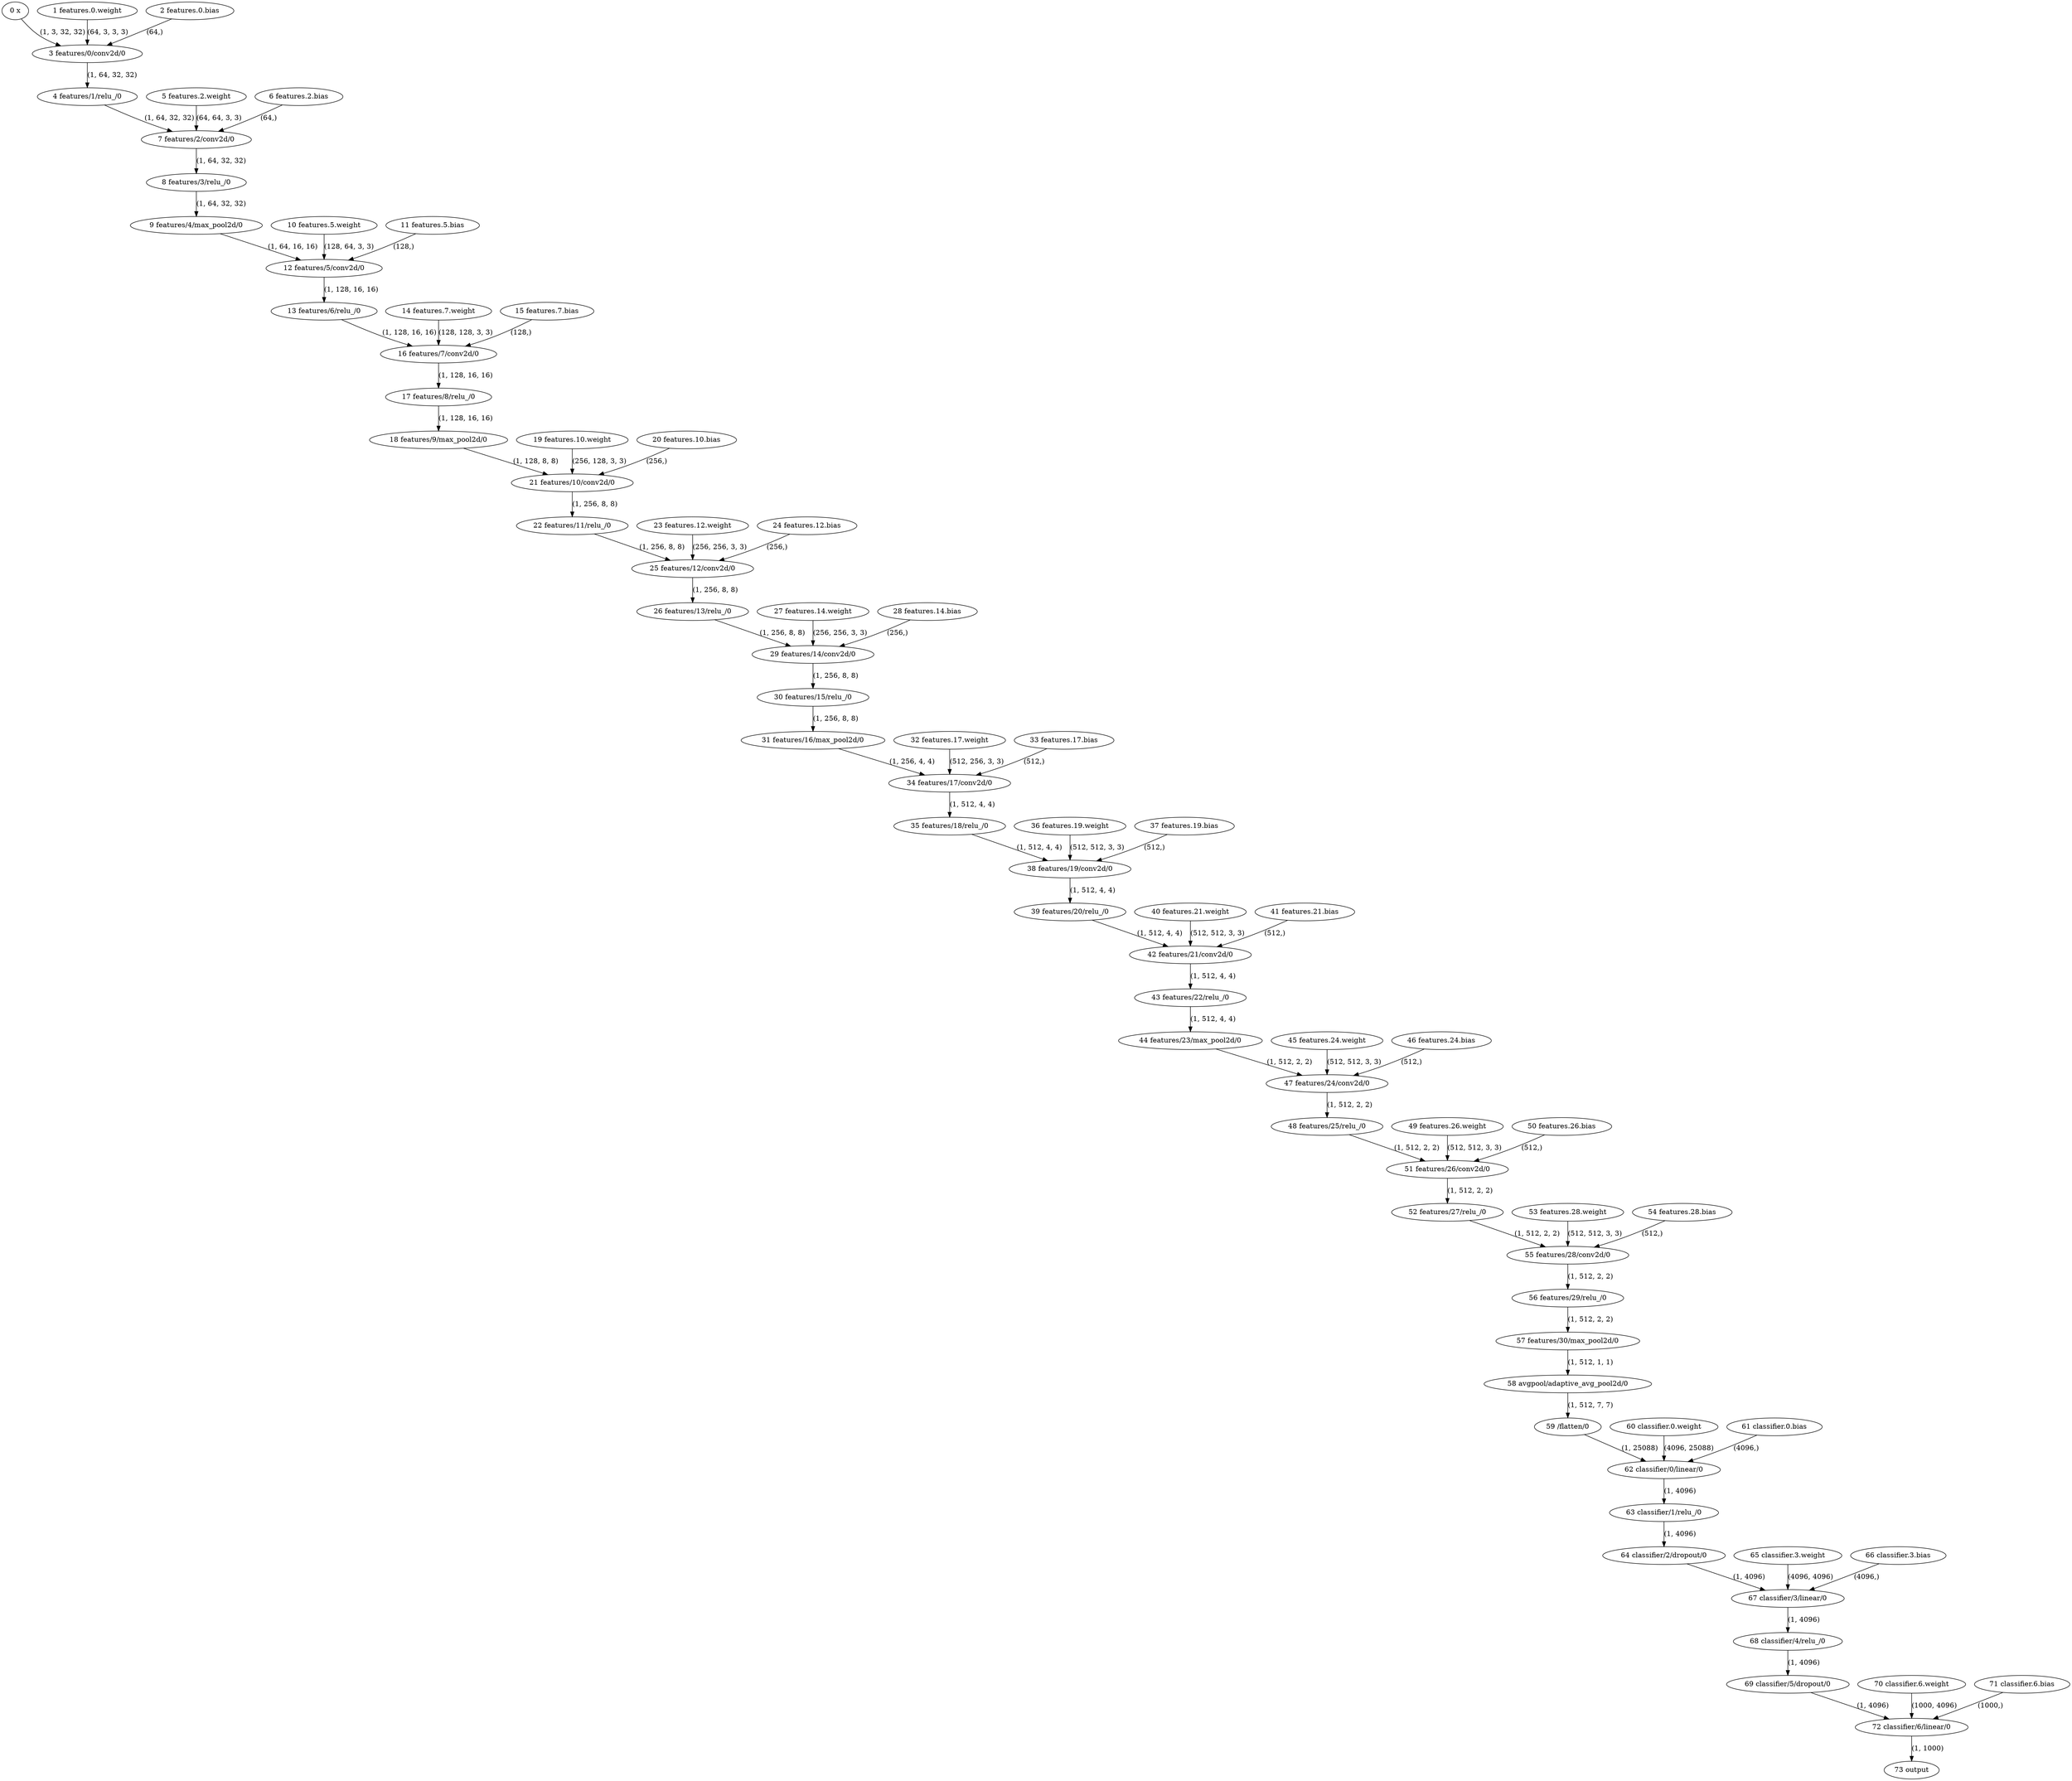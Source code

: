 strict digraph  {
"0 x" [id=0, type=nncf_model_input];
"1 features.0.weight" [id=1, type=nncf_model_const];
"2 features.0.bias" [id=2, type=nncf_model_const];
"3 features/0/conv2d/0" [id=3, type=conv2d];
"4 features/1/relu_/0" [id=4, type=relu_];
"5 features.2.weight" [id=5, type=nncf_model_const];
"6 features.2.bias" [id=6, type=nncf_model_const];
"7 features/2/conv2d/0" [id=7, type=conv2d];
"8 features/3/relu_/0" [id=8, type=relu_];
"9 features/4/max_pool2d/0" [id=9, type=max_pool2d];
"10 features.5.weight" [id=10, type=nncf_model_const];
"11 features.5.bias" [id=11, type=nncf_model_const];
"12 features/5/conv2d/0" [id=12, type=conv2d];
"13 features/6/relu_/0" [id=13, type=relu_];
"14 features.7.weight" [id=14, type=nncf_model_const];
"15 features.7.bias" [id=15, type=nncf_model_const];
"16 features/7/conv2d/0" [id=16, type=conv2d];
"17 features/8/relu_/0" [id=17, type=relu_];
"18 features/9/max_pool2d/0" [id=18, type=max_pool2d];
"19 features.10.weight" [id=19, type=nncf_model_const];
"20 features.10.bias" [id=20, type=nncf_model_const];
"21 features/10/conv2d/0" [id=21, type=conv2d];
"22 features/11/relu_/0" [id=22, type=relu_];
"23 features.12.weight" [id=23, type=nncf_model_const];
"24 features.12.bias" [id=24, type=nncf_model_const];
"25 features/12/conv2d/0" [id=25, type=conv2d];
"26 features/13/relu_/0" [id=26, type=relu_];
"27 features.14.weight" [id=27, type=nncf_model_const];
"28 features.14.bias" [id=28, type=nncf_model_const];
"29 features/14/conv2d/0" [id=29, type=conv2d];
"30 features/15/relu_/0" [id=30, type=relu_];
"31 features/16/max_pool2d/0" [id=31, type=max_pool2d];
"32 features.17.weight" [id=32, type=nncf_model_const];
"33 features.17.bias" [id=33, type=nncf_model_const];
"34 features/17/conv2d/0" [id=34, type=conv2d];
"35 features/18/relu_/0" [id=35, type=relu_];
"36 features.19.weight" [id=36, type=nncf_model_const];
"37 features.19.bias" [id=37, type=nncf_model_const];
"38 features/19/conv2d/0" [id=38, type=conv2d];
"39 features/20/relu_/0" [id=39, type=relu_];
"40 features.21.weight" [id=40, type=nncf_model_const];
"41 features.21.bias" [id=41, type=nncf_model_const];
"42 features/21/conv2d/0" [id=42, type=conv2d];
"43 features/22/relu_/0" [id=43, type=relu_];
"44 features/23/max_pool2d/0" [id=44, type=max_pool2d];
"45 features.24.weight" [id=45, type=nncf_model_const];
"46 features.24.bias" [id=46, type=nncf_model_const];
"47 features/24/conv2d/0" [id=47, type=conv2d];
"48 features/25/relu_/0" [id=48, type=relu_];
"49 features.26.weight" [id=49, type=nncf_model_const];
"50 features.26.bias" [id=50, type=nncf_model_const];
"51 features/26/conv2d/0" [id=51, type=conv2d];
"52 features/27/relu_/0" [id=52, type=relu_];
"53 features.28.weight" [id=53, type=nncf_model_const];
"54 features.28.bias" [id=54, type=nncf_model_const];
"55 features/28/conv2d/0" [id=55, type=conv2d];
"56 features/29/relu_/0" [id=56, type=relu_];
"57 features/30/max_pool2d/0" [id=57, type=max_pool2d];
"58 avgpool/adaptive_avg_pool2d/0" [id=58, type=adaptive_avg_pool2d];
"59 /flatten/0" [id=59, type=flatten];
"60 classifier.0.weight" [id=60, type=nncf_model_const];
"61 classifier.0.bias" [id=61, type=nncf_model_const];
"62 classifier/0/linear/0" [id=62, type=linear];
"63 classifier/1/relu_/0" [id=63, type=relu_];
"64 classifier/2/dropout/0" [id=64, type=dropout];
"65 classifier.3.weight" [id=65, type=nncf_model_const];
"66 classifier.3.bias" [id=66, type=nncf_model_const];
"67 classifier/3/linear/0" [id=67, type=linear];
"68 classifier/4/relu_/0" [id=68, type=relu_];
"69 classifier/5/dropout/0" [id=69, type=dropout];
"70 classifier.6.weight" [id=70, type=nncf_model_const];
"71 classifier.6.bias" [id=71, type=nncf_model_const];
"72 classifier/6/linear/0" [id=72, type=linear];
"73 output" [id=73, type=nncf_model_output];
"0 x" -> "3 features/0/conv2d/0"  [label="(1, 3, 32, 32)", style=solid];
"1 features.0.weight" -> "3 features/0/conv2d/0"  [label="(64, 3, 3, 3)", style=solid];
"2 features.0.bias" -> "3 features/0/conv2d/0"  [label="(64,)", style=solid];
"3 features/0/conv2d/0" -> "4 features/1/relu_/0"  [label="(1, 64, 32, 32)", style=solid];
"4 features/1/relu_/0" -> "7 features/2/conv2d/0"  [label="(1, 64, 32, 32)", style=solid];
"5 features.2.weight" -> "7 features/2/conv2d/0"  [label="(64, 64, 3, 3)", style=solid];
"6 features.2.bias" -> "7 features/2/conv2d/0"  [label="(64,)", style=solid];
"7 features/2/conv2d/0" -> "8 features/3/relu_/0"  [label="(1, 64, 32, 32)", style=solid];
"8 features/3/relu_/0" -> "9 features/4/max_pool2d/0"  [label="(1, 64, 32, 32)", style=solid];
"9 features/4/max_pool2d/0" -> "12 features/5/conv2d/0"  [label="(1, 64, 16, 16)", style=solid];
"10 features.5.weight" -> "12 features/5/conv2d/0"  [label="(128, 64, 3, 3)", style=solid];
"11 features.5.bias" -> "12 features/5/conv2d/0"  [label="(128,)", style=solid];
"12 features/5/conv2d/0" -> "13 features/6/relu_/0"  [label="(1, 128, 16, 16)", style=solid];
"13 features/6/relu_/0" -> "16 features/7/conv2d/0"  [label="(1, 128, 16, 16)", style=solid];
"14 features.7.weight" -> "16 features/7/conv2d/0"  [label="(128, 128, 3, 3)", style=solid];
"15 features.7.bias" -> "16 features/7/conv2d/0"  [label="(128,)", style=solid];
"16 features/7/conv2d/0" -> "17 features/8/relu_/0"  [label="(1, 128, 16, 16)", style=solid];
"17 features/8/relu_/0" -> "18 features/9/max_pool2d/0"  [label="(1, 128, 16, 16)", style=solid];
"18 features/9/max_pool2d/0" -> "21 features/10/conv2d/0"  [label="(1, 128, 8, 8)", style=solid];
"19 features.10.weight" -> "21 features/10/conv2d/0"  [label="(256, 128, 3, 3)", style=solid];
"20 features.10.bias" -> "21 features/10/conv2d/0"  [label="(256,)", style=solid];
"21 features/10/conv2d/0" -> "22 features/11/relu_/0"  [label="(1, 256, 8, 8)", style=solid];
"22 features/11/relu_/0" -> "25 features/12/conv2d/0"  [label="(1, 256, 8, 8)", style=solid];
"23 features.12.weight" -> "25 features/12/conv2d/0"  [label="(256, 256, 3, 3)", style=solid];
"24 features.12.bias" -> "25 features/12/conv2d/0"  [label="(256,)", style=solid];
"25 features/12/conv2d/0" -> "26 features/13/relu_/0"  [label="(1, 256, 8, 8)", style=solid];
"26 features/13/relu_/0" -> "29 features/14/conv2d/0"  [label="(1, 256, 8, 8)", style=solid];
"27 features.14.weight" -> "29 features/14/conv2d/0"  [label="(256, 256, 3, 3)", style=solid];
"28 features.14.bias" -> "29 features/14/conv2d/0"  [label="(256,)", style=solid];
"29 features/14/conv2d/0" -> "30 features/15/relu_/0"  [label="(1, 256, 8, 8)", style=solid];
"30 features/15/relu_/0" -> "31 features/16/max_pool2d/0"  [label="(1, 256, 8, 8)", style=solid];
"31 features/16/max_pool2d/0" -> "34 features/17/conv2d/0"  [label="(1, 256, 4, 4)", style=solid];
"32 features.17.weight" -> "34 features/17/conv2d/0"  [label="(512, 256, 3, 3)", style=solid];
"33 features.17.bias" -> "34 features/17/conv2d/0"  [label="(512,)", style=solid];
"34 features/17/conv2d/0" -> "35 features/18/relu_/0"  [label="(1, 512, 4, 4)", style=solid];
"35 features/18/relu_/0" -> "38 features/19/conv2d/0"  [label="(1, 512, 4, 4)", style=solid];
"36 features.19.weight" -> "38 features/19/conv2d/0"  [label="(512, 512, 3, 3)", style=solid];
"37 features.19.bias" -> "38 features/19/conv2d/0"  [label="(512,)", style=solid];
"38 features/19/conv2d/0" -> "39 features/20/relu_/0"  [label="(1, 512, 4, 4)", style=solid];
"39 features/20/relu_/0" -> "42 features/21/conv2d/0"  [label="(1, 512, 4, 4)", style=solid];
"40 features.21.weight" -> "42 features/21/conv2d/0"  [label="(512, 512, 3, 3)", style=solid];
"41 features.21.bias" -> "42 features/21/conv2d/0"  [label="(512,)", style=solid];
"42 features/21/conv2d/0" -> "43 features/22/relu_/0"  [label="(1, 512, 4, 4)", style=solid];
"43 features/22/relu_/0" -> "44 features/23/max_pool2d/0"  [label="(1, 512, 4, 4)", style=solid];
"44 features/23/max_pool2d/0" -> "47 features/24/conv2d/0"  [label="(1, 512, 2, 2)", style=solid];
"45 features.24.weight" -> "47 features/24/conv2d/0"  [label="(512, 512, 3, 3)", style=solid];
"46 features.24.bias" -> "47 features/24/conv2d/0"  [label="(512,)", style=solid];
"47 features/24/conv2d/0" -> "48 features/25/relu_/0"  [label="(1, 512, 2, 2)", style=solid];
"48 features/25/relu_/0" -> "51 features/26/conv2d/0"  [label="(1, 512, 2, 2)", style=solid];
"49 features.26.weight" -> "51 features/26/conv2d/0"  [label="(512, 512, 3, 3)", style=solid];
"50 features.26.bias" -> "51 features/26/conv2d/0"  [label="(512,)", style=solid];
"51 features/26/conv2d/0" -> "52 features/27/relu_/0"  [label="(1, 512, 2, 2)", style=solid];
"52 features/27/relu_/0" -> "55 features/28/conv2d/0"  [label="(1, 512, 2, 2)", style=solid];
"53 features.28.weight" -> "55 features/28/conv2d/0"  [label="(512, 512, 3, 3)", style=solid];
"54 features.28.bias" -> "55 features/28/conv2d/0"  [label="(512,)", style=solid];
"55 features/28/conv2d/0" -> "56 features/29/relu_/0"  [label="(1, 512, 2, 2)", style=solid];
"56 features/29/relu_/0" -> "57 features/30/max_pool2d/0"  [label="(1, 512, 2, 2)", style=solid];
"57 features/30/max_pool2d/0" -> "58 avgpool/adaptive_avg_pool2d/0"  [label="(1, 512, 1, 1)", style=solid];
"58 avgpool/adaptive_avg_pool2d/0" -> "59 /flatten/0"  [label="(1, 512, 7, 7)", style=solid];
"59 /flatten/0" -> "62 classifier/0/linear/0"  [label="(1, 25088)", style=solid];
"60 classifier.0.weight" -> "62 classifier/0/linear/0"  [label="(4096, 25088)", style=solid];
"61 classifier.0.bias" -> "62 classifier/0/linear/0"  [label="(4096,)", style=solid];
"62 classifier/0/linear/0" -> "63 classifier/1/relu_/0"  [label="(1, 4096)", style=solid];
"63 classifier/1/relu_/0" -> "64 classifier/2/dropout/0"  [label="(1, 4096)", style=solid];
"64 classifier/2/dropout/0" -> "67 classifier/3/linear/0"  [label="(1, 4096)", style=solid];
"65 classifier.3.weight" -> "67 classifier/3/linear/0"  [label="(4096, 4096)", style=solid];
"66 classifier.3.bias" -> "67 classifier/3/linear/0"  [label="(4096,)", style=solid];
"67 classifier/3/linear/0" -> "68 classifier/4/relu_/0"  [label="(1, 4096)", style=solid];
"68 classifier/4/relu_/0" -> "69 classifier/5/dropout/0"  [label="(1, 4096)", style=solid];
"69 classifier/5/dropout/0" -> "72 classifier/6/linear/0"  [label="(1, 4096)", style=solid];
"70 classifier.6.weight" -> "72 classifier/6/linear/0"  [label="(1000, 4096)", style=solid];
"71 classifier.6.bias" -> "72 classifier/6/linear/0"  [label="(1000,)", style=solid];
"72 classifier/6/linear/0" -> "73 output"  [label="(1, 1000)", style=solid];
}
